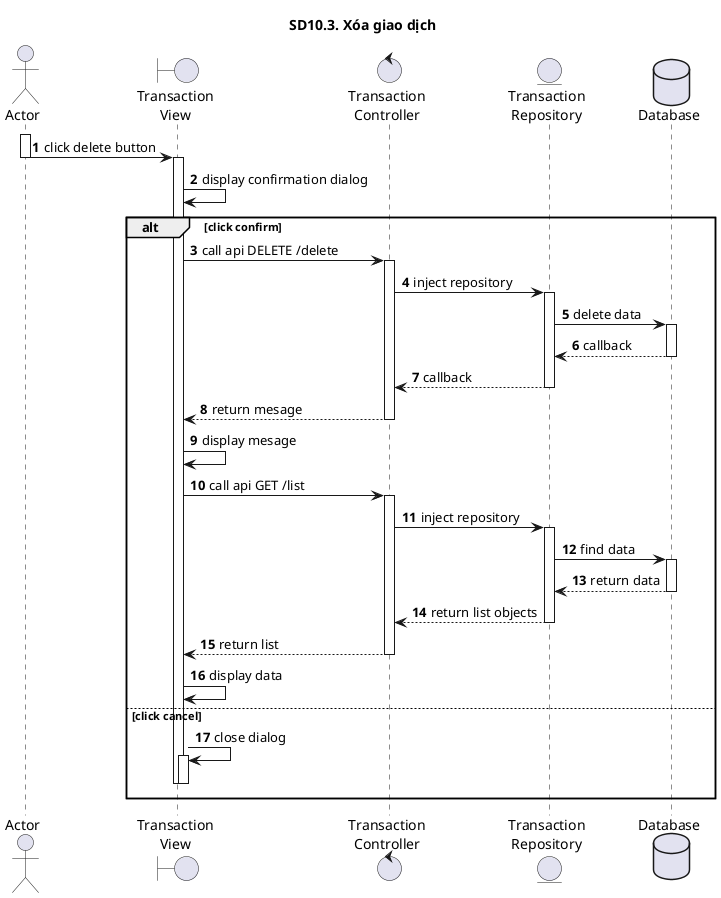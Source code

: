 @startuml SQ
autonumber
title SD10.3. Xóa giao dịch
actor "Actor" as actor
boundary "Transaction\nView" as view
control "Transaction\nController" as controller
entity "Transaction\nRepository" as model
database "Database" as database
activate actor
actor -> view : click delete button
deactivate actor
activate view
view -> view: display confirmation dialog
alt click confirm
view -> controller : call api DELETE /delete
activate controller
controller -> model : inject repository
activate model
model -> database : delete data
activate database
database --> model : callback
deactivate database
model --> controller : callback
deactivate model
controller --> view : return mesage
deactivate controller
view -> view: display mesage
view -> controller: call api GET /list
activate controller
controller -> model: inject repository
activate model
model -> database: find data
activate database
database --> model: return data
deactivate database
model --> controller: return list objects
deactivate model
controller --> view: return list
deactivate controller
view -> view: display data
else click cancel
view -> view: close dialog
activate view
deactivate view
deactivate view
end
@enduml